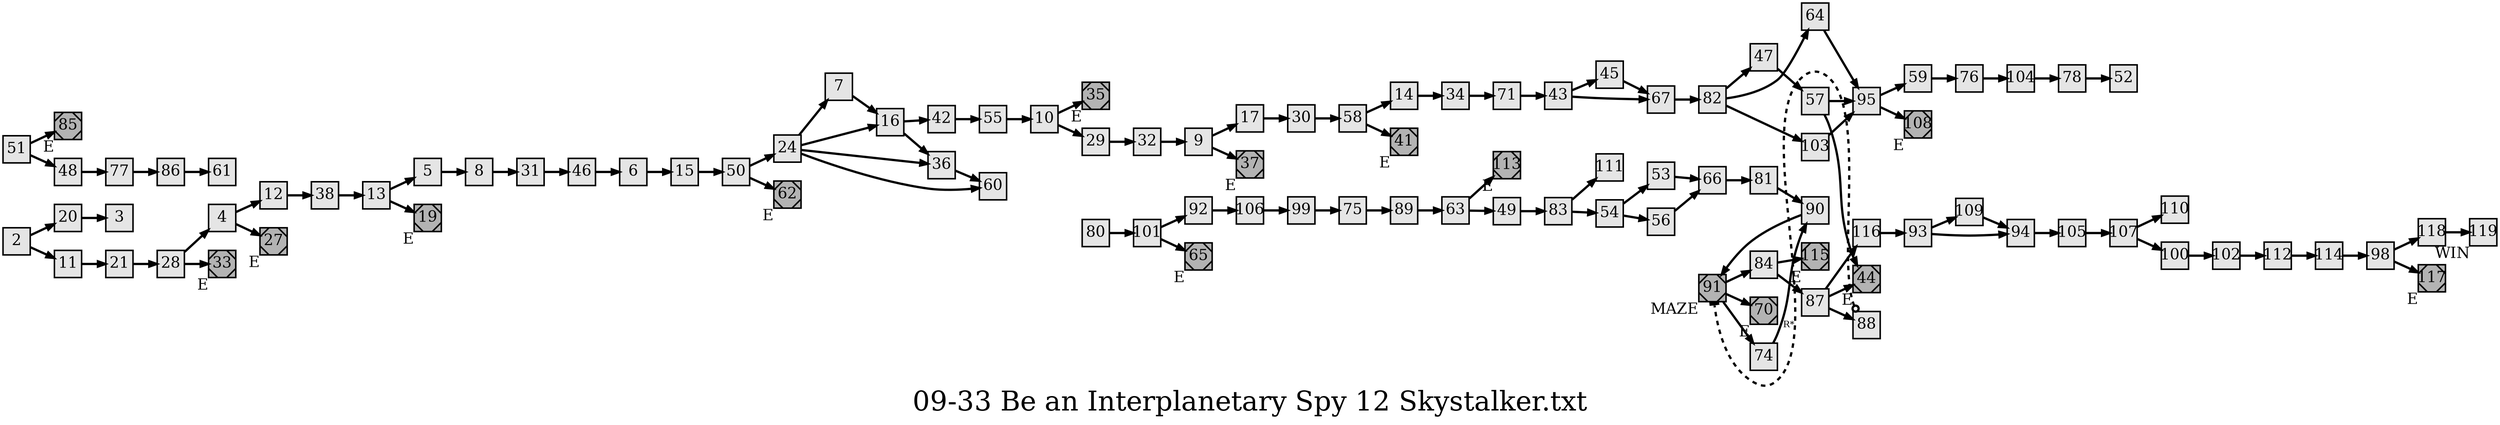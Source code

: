 digraph g{
  graph [ label="09-33 Be an Interplanetary Spy 12 Skystalker.txt" rankdir=LR, ordering=out, fontsize=36, nodesep="0.35", ranksep="0.45"];
  node  [shape=rect, penwidth=2, fontsize=20, style=filled, fillcolor=grey90, margin="0,0", labelfloat=true, regular=true, fixedsize=true];
  edge  [labelfloat=true, penwidth=3, fontsize=12];

  2 -> 20;
  2 -> 11;
  4 -> 12;
  4 -> 27;
  5 -> 8;
  6 -> 15;
  7 -> 16;
  8 -> 31;
  9 -> 17;
  9 -> 37;
  10 -> 35;
  10 -> 29;
  11 -> 21;
  12 -> 38;
  13 -> 5;
  13 -> 19;
  14 -> 34;
  15 -> 50;
  16 -> 42;
  16 -> 36;
  17 -> 30;
  19	[ xlabel="E", shape=Msquare, fontsize=20, fillcolor=grey70 ];
  20 -> 3;
  21 -> 28;
  24 -> 7;
  24 -> 16;
  24 -> 36;
  24 -> 60;
  27	[ xlabel="E", shape=Msquare, fontsize=20, fillcolor=grey70 ];
  28 -> 4;
  28 -> 33;
  29 -> 32;
  30 -> 58;
  31 -> 46;
  32 -> 9;
  33	[ xlabel="E", shape=Msquare, fontsize=20, fillcolor=grey70 ];
  34 -> 71;
  35	[ xlabel="E", shape=Msquare, fontsize=20, fillcolor=grey70 ];
  36 -> 60;
  37	[ xlabel="E", shape=Msquare, fontsize=20, fillcolor=grey70 ];
  38 -> 13;
  41	[ xlabel="E", shape=Msquare, fontsize=20, fillcolor=grey70 ];
  42 -> 55;
  43 -> 45;
  43 -> 67;
  44	[ xlabel="E", shape=Msquare, fontsize=20, fillcolor=grey70 ];
  45 -> 67;
  46 -> 6;
  47 -> 57;
  48 -> 77;
  49 -> 83;
  50 -> 24;
  50 -> 62;
  51 -> 85;
  51 -> 48;
  53 -> 66;
  54 -> 53;
  54 -> 56;
  55 -> 10;
  56 -> 66;
  57 -> 95;
  57 -> 44;
  58 -> 14;
  58 -> 41;
  59 -> 76;
  62	[ xlabel="E", shape=Msquare, fontsize=20, fillcolor=grey70 ];
  63 -> 113;
  63 -> 49;
  64 -> 95;
  65	[ xlabel="E", shape=Msquare, fontsize=20, fillcolor=grey70 ];
  66 -> 81;
  67 -> 82;
  70	[ xlabel="E", shape=Msquare, fontsize=20, fillcolor=grey70 ];
  71 -> 43;
  74 -> 90;
  75 -> 89;
  76 -> 104;
  77 -> 86;
  78 -> 52;
  80 -> 101;
  81 -> 90;
  82 -> 47;
  82 -> 64;
  82 -> 103;
  83 -> 111;
  83 -> 54;
  84 -> 115;
  84 -> 87;
  85	[ xlabel="E", shape=Msquare, fontsize=20, fillcolor=grey70 ];
  86 -> 61;
  87 -> 116;
  87 -> 44;
  87 -> 88;
  89 -> 63;
  90 -> 91;
  91 -> 84;
  91 -> 70;
  91 -> 74;
  92 -> 106;
  93 -> 109;
  93 -> 94;
  94 -> 105;
  95 -> 59;
  95 -> 108;
  98 -> 118;
  98 -> 117;
  99 -> 75;
  100 -> 102;
  101 -> 92;
  101 -> 65;
  102 -> 112;
  103 -> 95;
  104 -> 78;
  105 -> 107;
  106 -> 99;
  107 -> 110;
  107 -> 100;
  108	[ xlabel="E", shape=Msquare, fontsize=20, fillcolor=grey70 ];
  109 -> 94;
  112 -> 114;
  113	[ xlabel="E", shape=Msquare, fontsize=20, fillcolor=grey70 ];
  114 -> 98;
  115	[ xlabel="E", shape=Msquare, fontsize=20, fillcolor=grey70 ];
  116 -> 93;
  117	[ xlabel="E", shape=Msquare, fontsize=20, fillcolor=grey70 ];
  118 -> 119;
  119	[ xlabel="WIN" ];

  91	[ xlabel="MAZE", shape=Msquare, fontsize=20, fillcolor=grey70 ];
  88 -> 91	[ xlabel="R*", dir=both, arrowhead=tee, arrowtail=odot, style=dashed, constraint=false ];
}

